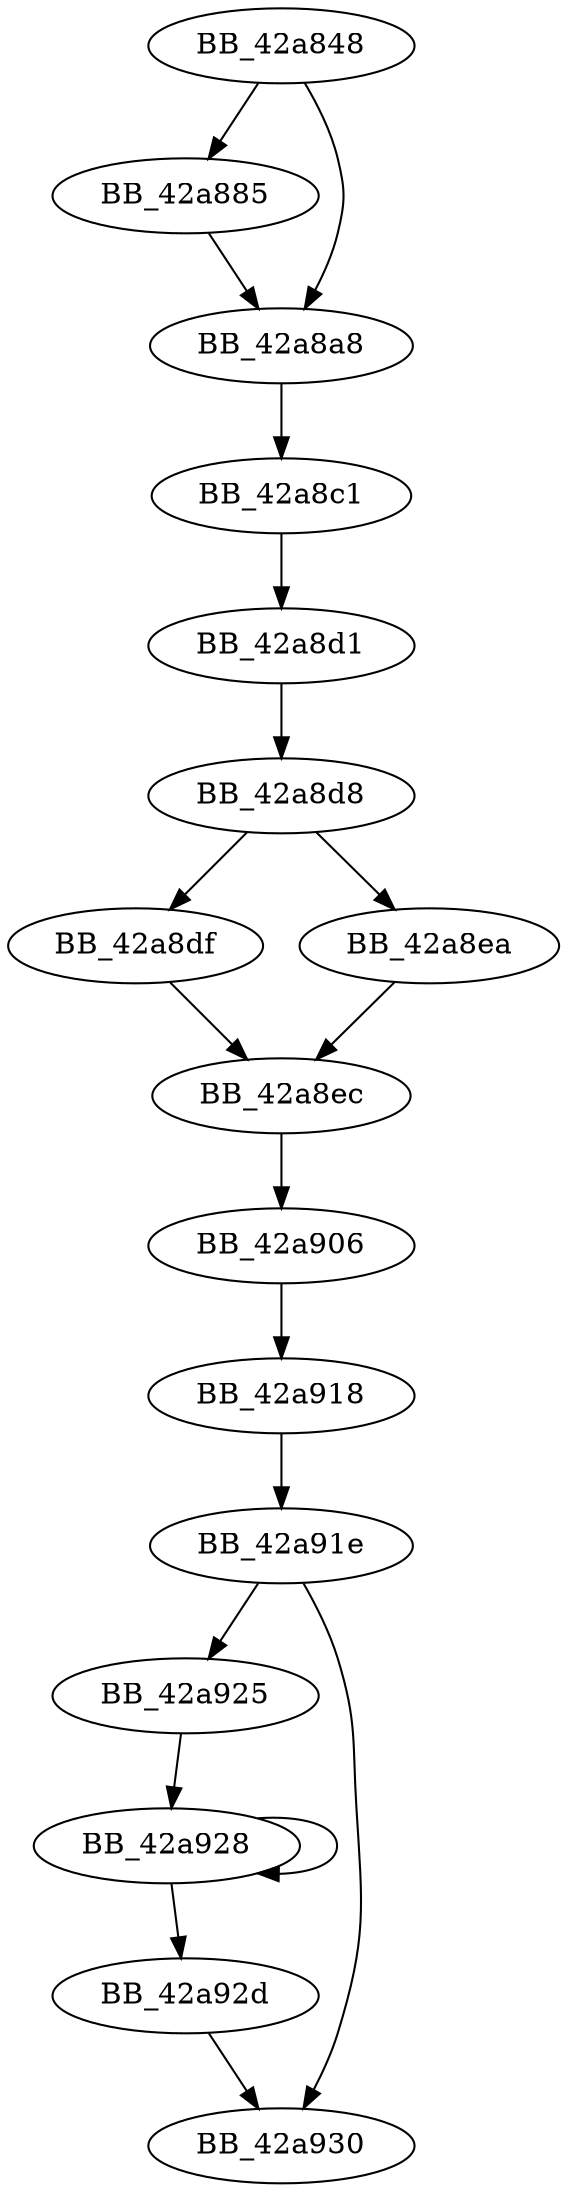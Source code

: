 DiGraph unknown_libname_24{
BB_42a848->BB_42a885
BB_42a848->BB_42a8a8
BB_42a885->BB_42a8a8
BB_42a8a8->BB_42a8c1
BB_42a8c1->BB_42a8d1
BB_42a8d1->BB_42a8d8
BB_42a8d8->BB_42a8df
BB_42a8d8->BB_42a8ea
BB_42a8df->BB_42a8ec
BB_42a8ea->BB_42a8ec
BB_42a8ec->BB_42a906
BB_42a906->BB_42a918
BB_42a918->BB_42a91e
BB_42a91e->BB_42a925
BB_42a91e->BB_42a930
BB_42a925->BB_42a928
BB_42a928->BB_42a928
BB_42a928->BB_42a92d
BB_42a92d->BB_42a930
}

